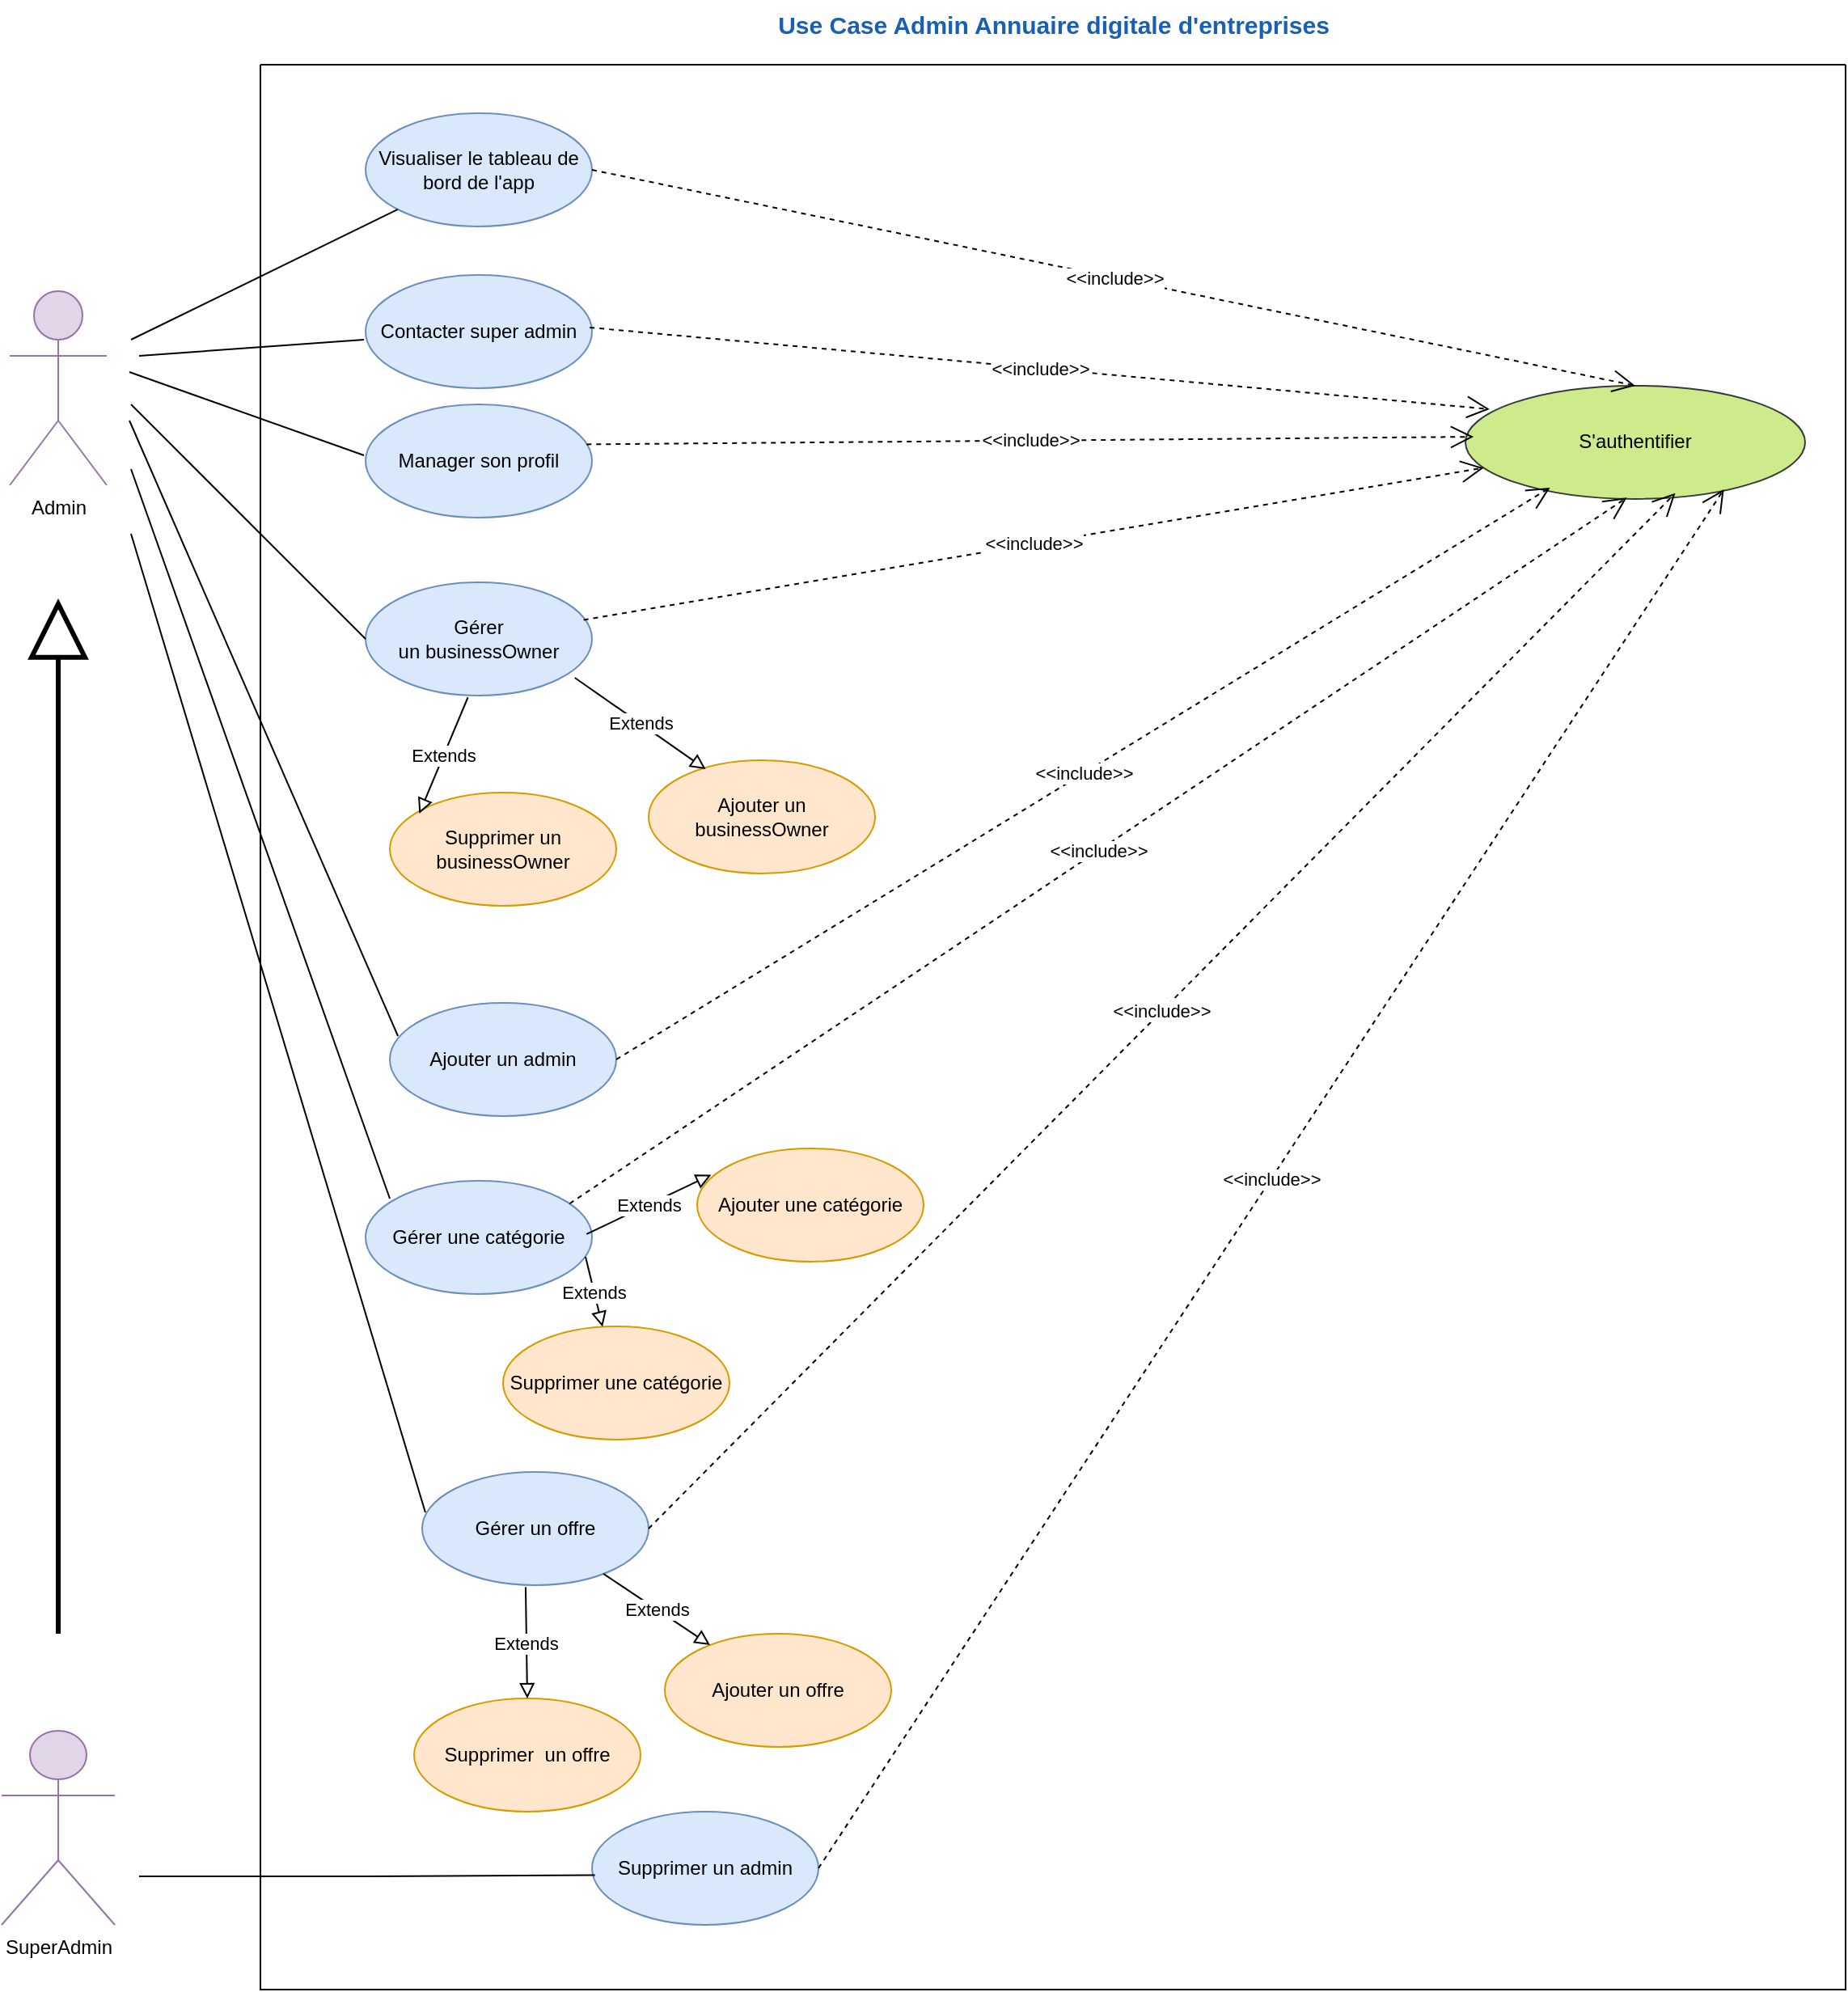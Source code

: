 <mxfile version="24.7.14">
  <diagram name="Page-1" id="bhGO4YqVL-GR8HQGPJSJ">
    <mxGraphModel dx="1472" dy="1860" grid="1" gridSize="10" guides="1" tooltips="1" connect="1" arrows="1" fold="1" page="1" pageScale="1" pageWidth="850" pageHeight="1100" math="0" shadow="0">
      <root>
        <mxCell id="0" />
        <mxCell id="1" parent="0" />
        <mxCell id="naTFx3P3gocJp3Rw6-RB-2" value="" style="swimlane;startSize=0;" parent="1" vertex="1">
          <mxGeometry x="190" y="-10" width="980" height="1190" as="geometry" />
        </mxCell>
        <mxCell id="naTFx3P3gocJp3Rw6-RB-3" value="S&#39;authentifier" style="ellipse;whiteSpace=wrap;html=1;fillColor=#cdeb8b;strokeColor=#36393d;" parent="naTFx3P3gocJp3Rw6-RB-2" vertex="1">
          <mxGeometry x="745" y="198.45" width="210" height="70" as="geometry" />
        </mxCell>
        <mxCell id="naTFx3P3gocJp3Rw6-RB-9" value="Visualiser le tableau de bord de l&#39;app" style="ellipse;whiteSpace=wrap;html=1;fillColor=#dae8fc;strokeColor=#6c8ebf;" parent="naTFx3P3gocJp3Rw6-RB-2" vertex="1">
          <mxGeometry x="65" y="30" width="140" height="70" as="geometry" />
        </mxCell>
        <mxCell id="naTFx3P3gocJp3Rw6-RB-22" value="" style="endArrow=none;html=1;rounded=0;" parent="naTFx3P3gocJp3Rw6-RB-2" target="naTFx3P3gocJp3Rw6-RB-9" edge="1">
          <mxGeometry relative="1" as="geometry">
            <mxPoint x="-80" y="170" as="sourcePoint" />
            <mxPoint x="68.319" y="-14.221" as="targetPoint" />
          </mxGeometry>
        </mxCell>
        <mxCell id="naTFx3P3gocJp3Rw6-RB-61" value="Supprimer un admin" style="ellipse;whiteSpace=wrap;html=1;fillColor=#dae8fc;strokeColor=#6c8ebf;" parent="naTFx3P3gocJp3Rw6-RB-2" vertex="1">
          <mxGeometry x="205" y="1080" width="140" height="70" as="geometry" />
        </mxCell>
        <mxCell id="naTFx3P3gocJp3Rw6-RB-15" value="Contacter super admin" style="ellipse;whiteSpace=wrap;html=1;fillColor=#dae8fc;strokeColor=#6c8ebf;" parent="naTFx3P3gocJp3Rw6-RB-2" vertex="1">
          <mxGeometry x="65" y="130.0" width="140" height="70" as="geometry" />
        </mxCell>
        <mxCell id="naTFx3P3gocJp3Rw6-RB-17" value="" style="endArrow=none;html=1;rounded=0;entryX=-0.007;entryY=0.571;entryDx=0;entryDy=0;entryPerimeter=0;" parent="naTFx3P3gocJp3Rw6-RB-2" target="naTFx3P3gocJp3Rw6-RB-15" edge="1">
          <mxGeometry relative="1" as="geometry">
            <mxPoint x="-75" y="180" as="sourcePoint" />
            <mxPoint x="75.5" y="412.8" as="targetPoint" />
          </mxGeometry>
        </mxCell>
        <mxCell id="naTFx3P3gocJp3Rw6-RB-38" value="Ajouter une catégorie" style="ellipse;whiteSpace=wrap;html=1;fillColor=#ffe6cc;strokeColor=#d79b00;" parent="naTFx3P3gocJp3Rw6-RB-2" vertex="1">
          <mxGeometry x="270" y="670" width="140" height="70" as="geometry" />
        </mxCell>
        <mxCell id="naTFx3P3gocJp3Rw6-RB-33" value="Manager son profil" style="ellipse;whiteSpace=wrap;html=1;fillColor=#dae8fc;strokeColor=#6c8ebf;" parent="naTFx3P3gocJp3Rw6-RB-2" vertex="1">
          <mxGeometry x="65" y="210" width="140" height="70" as="geometry" />
        </mxCell>
        <mxCell id="naTFx3P3gocJp3Rw6-RB-35" value="Ajouter un businessOwner" style="ellipse;whiteSpace=wrap;html=1;fillColor=#ffe6cc;strokeColor=#d79b00;" parent="naTFx3P3gocJp3Rw6-RB-2" vertex="1">
          <mxGeometry x="240" y="430" width="140" height="70" as="geometry" />
        </mxCell>
        <mxCell id="naTFx3P3gocJp3Rw6-RB-36" value="Supprimer un businessOwner" style="ellipse;whiteSpace=wrap;html=1;fillColor=#ffe6cc;strokeColor=#d79b00;" parent="naTFx3P3gocJp3Rw6-RB-2" vertex="1">
          <mxGeometry x="80" y="450" width="140" height="70" as="geometry" />
        </mxCell>
        <mxCell id="naTFx3P3gocJp3Rw6-RB-37" value="Ajouter un admin" style="ellipse;whiteSpace=wrap;html=1;fillColor=#dae8fc;strokeColor=#6c8ebf;" parent="naTFx3P3gocJp3Rw6-RB-2" vertex="1">
          <mxGeometry x="80" y="580" width="140" height="70" as="geometry" />
        </mxCell>
        <mxCell id="naTFx3P3gocJp3Rw6-RB-39" value="Supprimer une catégorie" style="ellipse;whiteSpace=wrap;html=1;fillColor=#ffe6cc;strokeColor=#d79b00;" parent="naTFx3P3gocJp3Rw6-RB-2" vertex="1">
          <mxGeometry x="150" y="780" width="140" height="70" as="geometry" />
        </mxCell>
        <mxCell id="naTFx3P3gocJp3Rw6-RB-40" value="Gérer un offre" style="ellipse;whiteSpace=wrap;html=1;fillColor=#dae8fc;strokeColor=#6c8ebf;" parent="naTFx3P3gocJp3Rw6-RB-2" vertex="1">
          <mxGeometry x="100" y="870" width="140" height="70" as="geometry" />
        </mxCell>
        <mxCell id="naTFx3P3gocJp3Rw6-RB-41" value="Ajouter un offre" style="ellipse;whiteSpace=wrap;html=1;fillColor=#ffe6cc;strokeColor=#d79b00;" parent="naTFx3P3gocJp3Rw6-RB-2" vertex="1">
          <mxGeometry x="250" y="970" width="140" height="70" as="geometry" />
        </mxCell>
        <mxCell id="naTFx3P3gocJp3Rw6-RB-42" value="Supprimer&amp;nbsp; un offre" style="ellipse;whiteSpace=wrap;html=1;fillColor=#ffe6cc;strokeColor=#d79b00;" parent="naTFx3P3gocJp3Rw6-RB-2" vertex="1">
          <mxGeometry x="95" y="1010" width="140" height="70" as="geometry" />
        </mxCell>
        <mxCell id="naTFx3P3gocJp3Rw6-RB-48" value="&amp;lt;&amp;lt;include&amp;gt;&amp;gt;" style="endArrow=open;endSize=12;dashed=1;html=1;rounded=0;exitX=0.976;exitY=0.353;exitDx=0;exitDy=0;exitPerimeter=0;entryX=0.024;entryY=0.451;entryDx=0;entryDy=0;entryPerimeter=0;" parent="naTFx3P3gocJp3Rw6-RB-2" source="naTFx3P3gocJp3Rw6-RB-33" target="naTFx3P3gocJp3Rw6-RB-3" edge="1">
          <mxGeometry width="160" relative="1" as="geometry">
            <mxPoint x="205.0" y="574.73" as="sourcePoint" />
            <mxPoint x="825" y="270" as="targetPoint" />
          </mxGeometry>
        </mxCell>
        <mxCell id="ZiRu1ya_WraAcEEnrFVZ-8" value="&amp;lt;&amp;lt;include&amp;gt;&amp;gt;" style="endArrow=open;endSize=12;dashed=1;html=1;rounded=0;exitX=1;exitY=0.5;exitDx=0;exitDy=0;entryX=0.5;entryY=0;entryDx=0;entryDy=0;" parent="naTFx3P3gocJp3Rw6-RB-2" source="naTFx3P3gocJp3Rw6-RB-9" target="naTFx3P3gocJp3Rw6-RB-3" edge="1">
          <mxGeometry width="160" relative="1" as="geometry">
            <mxPoint x="199.5" y="57.5" as="sourcePoint" />
            <mxPoint x="790.5" y="72.5" as="targetPoint" />
          </mxGeometry>
        </mxCell>
        <mxCell id="ZiRu1ya_WraAcEEnrFVZ-10" value="&amp;lt;&amp;lt;include&amp;gt;&amp;gt;" style="endArrow=open;endSize=12;dashed=1;html=1;rounded=0;exitX=0.99;exitY=0.464;exitDx=0;exitDy=0;exitPerimeter=0;entryX=0.071;entryY=0.207;entryDx=0;entryDy=0;entryPerimeter=0;" parent="naTFx3P3gocJp3Rw6-RB-2" source="naTFx3P3gocJp3Rw6-RB-15" target="naTFx3P3gocJp3Rw6-RB-3" edge="1">
          <mxGeometry width="160" relative="1" as="geometry">
            <mxPoint x="195" y="415" as="sourcePoint" />
            <mxPoint x="805" y="270" as="targetPoint" />
          </mxGeometry>
        </mxCell>
        <mxCell id="naTFx3P3gocJp3Rw6-RB-57" value="SuperAdmin" style="shape=umlActor;verticalLabelPosition=bottom;verticalAlign=top;html=1;outlineConnect=0;fillColor=#e1d5e7;strokeColor=#9673a6;" parent="naTFx3P3gocJp3Rw6-RB-2" vertex="1">
          <mxGeometry x="-160" y="1030" width="70" height="120" as="geometry" />
        </mxCell>
        <mxCell id="MQpW_G7_j-WZOAsa5cIW-2" value="" style="endArrow=block;endFill=0;html=1;rounded=0;strokeWidth=3;jumpSize=4;startSize=21;endSize=30;" parent="naTFx3P3gocJp3Rw6-RB-2" edge="1">
          <mxGeometry width="160" relative="1" as="geometry">
            <mxPoint x="-125" y="970" as="sourcePoint" />
            <mxPoint x="-125" y="330" as="targetPoint" />
          </mxGeometry>
        </mxCell>
        <mxCell id="naTFx3P3gocJp3Rw6-RB-34" value="" style="endArrow=none;html=1;rounded=0;entryX=-0.007;entryY=0.45;entryDx=0;entryDy=0;entryPerimeter=0;" parent="naTFx3P3gocJp3Rw6-RB-2" target="naTFx3P3gocJp3Rw6-RB-33" edge="1">
          <mxGeometry relative="1" as="geometry">
            <mxPoint x="-81.02" y="190" as="sourcePoint" />
            <mxPoint x="58.98" y="695" as="targetPoint" />
          </mxGeometry>
        </mxCell>
        <mxCell id="naTFx3P3gocJp3Rw6-RB-44" value="" style="endArrow=none;html=1;rounded=0;entryX=0.036;entryY=0.293;entryDx=0;entryDy=0;entryPerimeter=0;" parent="naTFx3P3gocJp3Rw6-RB-2" target="naTFx3P3gocJp3Rw6-RB-37" edge="1">
          <mxGeometry relative="1" as="geometry">
            <mxPoint x="-81" y="220" as="sourcePoint" />
            <mxPoint x="65.0" y="945.99" as="targetPoint" />
          </mxGeometry>
        </mxCell>
        <mxCell id="naTFx3P3gocJp3Rw6-RB-64" value="" style="endArrow=none;html=1;rounded=0;entryX=0.014;entryY=0.357;entryDx=0;entryDy=0;entryPerimeter=0;" parent="naTFx3P3gocJp3Rw6-RB-2" target="naTFx3P3gocJp3Rw6-RB-40" edge="1">
          <mxGeometry relative="1" as="geometry">
            <mxPoint x="-80" y="290" as="sourcePoint" />
            <mxPoint x="60.94" y="1168.56" as="targetPoint" />
          </mxGeometry>
        </mxCell>
        <mxCell id="naTFx3P3gocJp3Rw6-RB-67" value="" style="endArrow=none;html=1;edgeStyle=orthogonalEdgeStyle;rounded=0;entryX=0.013;entryY=0.56;entryDx=0;entryDy=0;entryPerimeter=0;" parent="naTFx3P3gocJp3Rw6-RB-2" target="naTFx3P3gocJp3Rw6-RB-61" edge="1">
          <mxGeometry relative="1" as="geometry">
            <mxPoint x="-75" y="1120" as="sourcePoint" />
            <mxPoint x="65" y="1120" as="targetPoint" />
            <Array as="points">
              <mxPoint x="66" y="1120" />
            </Array>
          </mxGeometry>
        </mxCell>
        <mxCell id="ZiRu1ya_WraAcEEnrFVZ-15" value="Gérer une catégorie" style="ellipse;whiteSpace=wrap;html=1;fillColor=#dae8fc;strokeColor=#6c8ebf;" parent="naTFx3P3gocJp3Rw6-RB-2" vertex="1">
          <mxGeometry x="65" y="690" width="140" height="70" as="geometry" />
        </mxCell>
        <mxCell id="ZiRu1ya_WraAcEEnrFVZ-49" value="&lt;div&gt;Gérer&lt;/div&gt;&lt;div&gt; un businessOwner&lt;/div&gt;" style="ellipse;whiteSpace=wrap;html=1;fillColor=#dae8fc;strokeColor=#6c8ebf;" parent="naTFx3P3gocJp3Rw6-RB-2" vertex="1">
          <mxGeometry x="65" y="320" width="140" height="70" as="geometry" />
        </mxCell>
        <mxCell id="ZiRu1ya_WraAcEEnrFVZ-50" value="Extends" style="endArrow=block;endSize=7;endFill=0;html=1;rounded=0;entryX=0.13;entryY=0.186;entryDx=0;entryDy=0;entryPerimeter=0;exitX=0.452;exitY=1.016;exitDx=0;exitDy=0;exitPerimeter=0;" parent="naTFx3P3gocJp3Rw6-RB-2" source="ZiRu1ya_WraAcEEnrFVZ-49" target="naTFx3P3gocJp3Rw6-RB-36" edge="1">
          <mxGeometry x="0.004" width="160" relative="1" as="geometry">
            <mxPoint x="201" y="510" as="sourcePoint" />
            <mxPoint x="269" y="612" as="targetPoint" />
            <mxPoint as="offset" />
          </mxGeometry>
        </mxCell>
        <mxCell id="ZiRu1ya_WraAcEEnrFVZ-51" value="Extends" style="endArrow=block;endSize=7;endFill=0;html=1;rounded=0;entryX=0.252;entryY=0.079;entryDx=0;entryDy=0;entryPerimeter=0;exitX=0.924;exitY=0.843;exitDx=0;exitDy=0;exitPerimeter=0;" parent="naTFx3P3gocJp3Rw6-RB-2" source="ZiRu1ya_WraAcEEnrFVZ-49" target="naTFx3P3gocJp3Rw6-RB-35" edge="1">
          <mxGeometry width="160" relative="1" as="geometry">
            <mxPoint x="202" y="440" as="sourcePoint" />
            <mxPoint x="268" y="469" as="targetPoint" />
          </mxGeometry>
        </mxCell>
        <mxCell id="ZiRu1ya_WraAcEEnrFVZ-53" value="Extends" style="endArrow=block;endSize=7;endFill=0;html=1;rounded=0;exitX=0.726;exitY=0.971;exitDx=0;exitDy=0;exitPerimeter=0;" parent="naTFx3P3gocJp3Rw6-RB-2" target="naTFx3P3gocJp3Rw6-RB-39" edge="1">
          <mxGeometry width="160" relative="1" as="geometry">
            <mxPoint x="201" y="737" as="sourcePoint" />
            <mxPoint x="268" y="770" as="targetPoint" />
          </mxGeometry>
        </mxCell>
        <mxCell id="ZiRu1ya_WraAcEEnrFVZ-54" value="Extends" style="endArrow=block;endSize=7;endFill=0;html=1;rounded=0;entryX=0.062;entryY=0.233;entryDx=0;entryDy=0;entryPerimeter=0;exitX=0.976;exitY=0.471;exitDx=0;exitDy=0;exitPerimeter=0;" parent="naTFx3P3gocJp3Rw6-RB-2" source="ZiRu1ya_WraAcEEnrFVZ-15" target="naTFx3P3gocJp3Rw6-RB-38" edge="1">
          <mxGeometry width="160" relative="1" as="geometry">
            <mxPoint x="211" y="747" as="sourcePoint" />
            <mxPoint x="246" y="798" as="targetPoint" />
          </mxGeometry>
        </mxCell>
        <mxCell id="ZiRu1ya_WraAcEEnrFVZ-56" value="&amp;lt;&amp;lt;include&amp;gt;&amp;gt;" style="endArrow=open;endSize=12;dashed=1;html=1;rounded=0;exitX=0.963;exitY=0.332;exitDx=0;exitDy=0;exitPerimeter=0;" parent="naTFx3P3gocJp3Rw6-RB-2" source="ZiRu1ya_WraAcEEnrFVZ-49" target="naTFx3P3gocJp3Rw6-RB-3" edge="1">
          <mxGeometry width="160" relative="1" as="geometry">
            <mxPoint x="212" y="245" as="sourcePoint" />
            <mxPoint x="804" y="274" as="targetPoint" />
          </mxGeometry>
        </mxCell>
        <mxCell id="ZiRu1ya_WraAcEEnrFVZ-58" value="&amp;lt;&amp;lt;include&amp;gt;&amp;gt;" style="endArrow=open;endSize=12;dashed=1;html=1;rounded=0;exitX=1;exitY=0.5;exitDx=0;exitDy=0;entryX=0.249;entryY=0.9;entryDx=0;entryDy=0;entryPerimeter=0;" parent="naTFx3P3gocJp3Rw6-RB-2" source="naTFx3P3gocJp3Rw6-RB-37" target="naTFx3P3gocJp3Rw6-RB-3" edge="1">
          <mxGeometry width="160" relative="1" as="geometry">
            <mxPoint x="210" y="353" as="sourcePoint" />
            <mxPoint x="766" y="259" as="targetPoint" />
          </mxGeometry>
        </mxCell>
        <mxCell id="ZiRu1ya_WraAcEEnrFVZ-59" value="&amp;lt;&amp;lt;include&amp;gt;&amp;gt;" style="endArrow=open;endSize=12;dashed=1;html=1;rounded=0;exitX=1;exitY=0.5;exitDx=0;exitDy=0;entryX=0.761;entryY=0.915;entryDx=0;entryDy=0;entryPerimeter=0;" parent="naTFx3P3gocJp3Rw6-RB-2" source="naTFx3P3gocJp3Rw6-RB-61" target="naTFx3P3gocJp3Rw6-RB-3" edge="1">
          <mxGeometry width="160" relative="1" as="geometry">
            <mxPoint x="230" y="625" as="sourcePoint" />
            <mxPoint x="807" y="271" as="targetPoint" />
          </mxGeometry>
        </mxCell>
        <mxCell id="ZiRu1ya_WraAcEEnrFVZ-60" value="&amp;lt;&amp;lt;include&amp;gt;&amp;gt;" style="endArrow=open;endSize=12;dashed=1;html=1;rounded=0;entryX=0.475;entryY=0.989;entryDx=0;entryDy=0;entryPerimeter=0;exitX=0.901;exitY=0.202;exitDx=0;exitDy=0;exitPerimeter=0;" parent="naTFx3P3gocJp3Rw6-RB-2" source="ZiRu1ya_WraAcEEnrFVZ-15" target="naTFx3P3gocJp3Rw6-RB-3" edge="1">
          <mxGeometry width="160" relative="1" as="geometry">
            <mxPoint x="240" y="635" as="sourcePoint" />
            <mxPoint x="817" y="281" as="targetPoint" />
          </mxGeometry>
        </mxCell>
        <mxCell id="ZiRu1ya_WraAcEEnrFVZ-61" value="" style="endArrow=none;html=1;rounded=0;entryX=0.036;entryY=0.293;entryDx=0;entryDy=0;entryPerimeter=0;" parent="naTFx3P3gocJp3Rw6-RB-2" edge="1">
          <mxGeometry relative="1" as="geometry">
            <mxPoint x="-80" y="250" as="sourcePoint" />
            <mxPoint x="80" y="701" as="targetPoint" />
          </mxGeometry>
        </mxCell>
        <mxCell id="ZiRu1ya_WraAcEEnrFVZ-98" value="&amp;lt;&amp;lt;include&amp;gt;&amp;gt;" style="endArrow=open;endSize=12;dashed=1;html=1;rounded=0;entryX=0.618;entryY=0.949;entryDx=0;entryDy=0;entryPerimeter=0;exitX=1;exitY=0.5;exitDx=0;exitDy=0;" parent="naTFx3P3gocJp3Rw6-RB-2" source="naTFx3P3gocJp3Rw6-RB-40" target="naTFx3P3gocJp3Rw6-RB-3" edge="1">
          <mxGeometry width="160" relative="1" as="geometry">
            <mxPoint x="201" y="714" as="sourcePoint" />
            <mxPoint x="855" y="278" as="targetPoint" />
          </mxGeometry>
        </mxCell>
        <mxCell id="ZiRu1ya_WraAcEEnrFVZ-99" value="Extends" style="endArrow=block;endSize=7;endFill=0;html=1;rounded=0;exitX=0.457;exitY=1.017;exitDx=0;exitDy=0;exitPerimeter=0;entryX=0.5;entryY=0;entryDx=0;entryDy=0;" parent="naTFx3P3gocJp3Rw6-RB-2" source="naTFx3P3gocJp3Rw6-RB-40" target="naTFx3P3gocJp3Rw6-RB-42" edge="1">
          <mxGeometry width="160" relative="1" as="geometry">
            <mxPoint x="194" y="940" as="sourcePoint" />
            <mxPoint x="205" y="983" as="targetPoint" />
          </mxGeometry>
        </mxCell>
        <mxCell id="ZiRu1ya_WraAcEEnrFVZ-138" value="Extends" style="endArrow=block;endSize=7;endFill=0;html=1;rounded=0;" parent="naTFx3P3gocJp3Rw6-RB-2" source="naTFx3P3gocJp3Rw6-RB-40" target="naTFx3P3gocJp3Rw6-RB-41" edge="1">
          <mxGeometry width="160" relative="1" as="geometry">
            <mxPoint x="204" y="950" as="sourcePoint" />
            <mxPoint x="205" y="981" as="targetPoint" />
          </mxGeometry>
        </mxCell>
        <mxCell id="ZiRu1ya_WraAcEEnrFVZ-55" value="" style="endArrow=none;html=1;rounded=0;entryX=0;entryY=0.5;entryDx=0;entryDy=0;" parent="naTFx3P3gocJp3Rw6-RB-2" target="ZiRu1ya_WraAcEEnrFVZ-49" edge="1">
          <mxGeometry relative="1" as="geometry">
            <mxPoint x="-80" y="210" as="sourcePoint" />
            <mxPoint x="78" y="250" as="targetPoint" />
          </mxGeometry>
        </mxCell>
        <mxCell id="naTFx3P3gocJp3Rw6-RB-1" value="Admin" style="shape=umlActor;verticalLabelPosition=bottom;verticalAlign=top;html=1;outlineConnect=0;fillColor=#e1d5e7;strokeColor=#9673a6;" parent="naTFx3P3gocJp3Rw6-RB-2" vertex="1">
          <mxGeometry x="-155" y="140" width="60" height="120" as="geometry" />
        </mxCell>
        <mxCell id="naTFx3P3gocJp3Rw6-RB-28" value="&lt;b&gt;&lt;font style=&quot;font-size: 15px;&quot; color=&quot;#1a5fb4&quot;&gt;Use Case Admin Annuaire digitale d&#39;entreprises&lt;/font&gt;&lt;/b&gt;" style="text;html=1;align=center;verticalAlign=middle;resizable=0;points=[];autosize=1;strokeColor=none;fillColor=none;" parent="1" vertex="1">
          <mxGeometry x="495" y="-50" width="370" height="30" as="geometry" />
        </mxCell>
      </root>
    </mxGraphModel>
  </diagram>
</mxfile>
